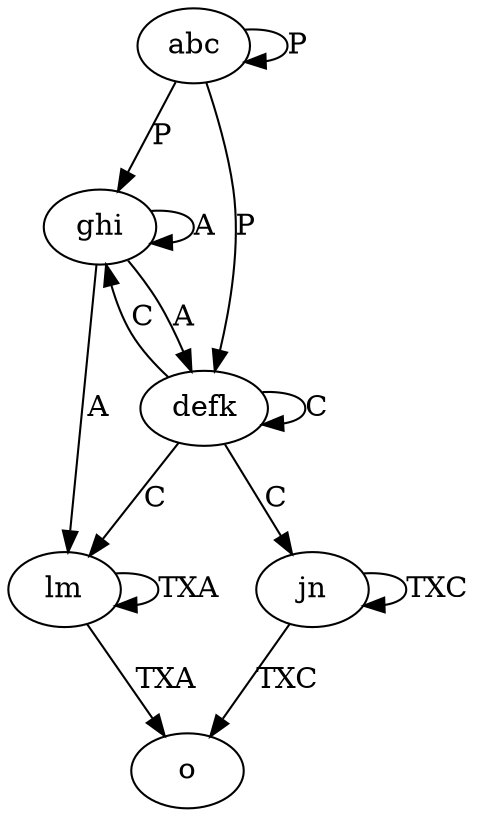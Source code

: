 digraph mygraph { 
jn -> o [label="TXC"]
jn -> jn [label="TXC"]
ghi -> defk [label="A"]
ghi -> lm [label="A"]
ghi -> ghi [label="A"]
lm -> o [label="TXA"]
lm -> lm [label="TXA"]
abc -> defk [label="P"]
abc -> abc [label="P"]
abc -> ghi [label="P"]
defk -> defk [label="C"]
defk -> lm [label="C"]
defk -> jn [label="C"]
defk -> ghi [label="C"]
}